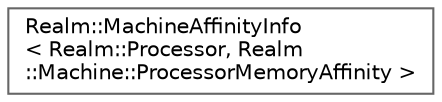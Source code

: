 digraph "Graphical Class Hierarchy"
{
 // LATEX_PDF_SIZE
  bgcolor="transparent";
  edge [fontname=Helvetica,fontsize=10,labelfontname=Helvetica,labelfontsize=10];
  node [fontname=Helvetica,fontsize=10,shape=box,height=0.2,width=0.4];
  rankdir="LR";
  Node0 [id="Node000000",label="Realm::MachineAffinityInfo\l\< Realm::Processor, Realm\l::Machine::ProcessorMemoryAffinity \>",height=0.2,width=0.4,color="grey40", fillcolor="white", style="filled",URL="$structRealm_1_1MachineAffinityInfo.html",tooltip=" "];
}
